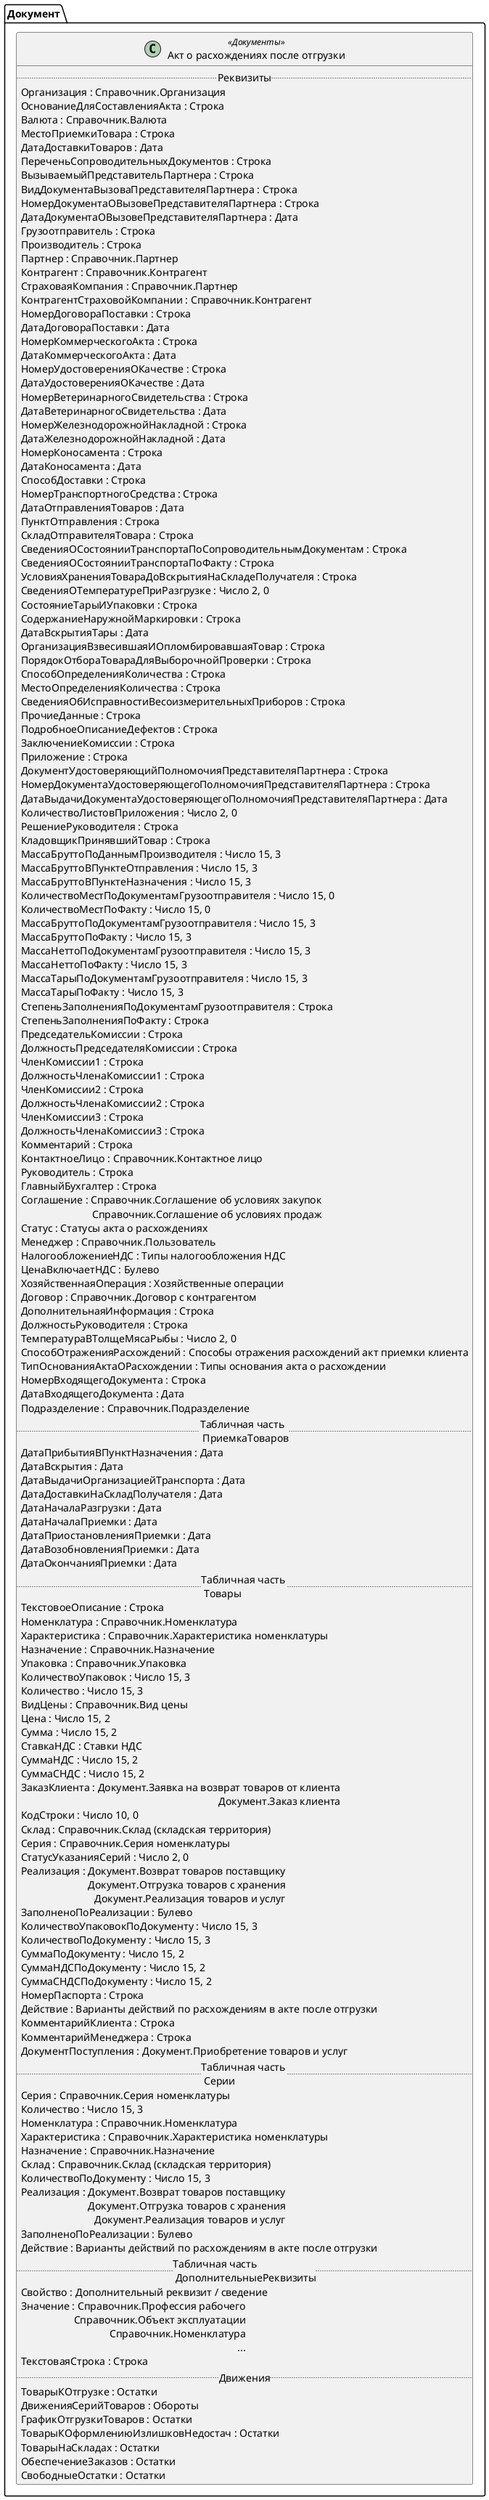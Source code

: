 ﻿@startuml АктОРасхожденияхПослеОтгрузки
'!include templates.wsd
'..\include templates.wsd
class Документ.АктОРасхожденияхПослеОтгрузки as "Акт о расхождениях после отгрузки" <<Документы>>
{
..Реквизиты..
Организация : Справочник.Организация
ОснованиеДляСоставленияАкта : Строка
Валюта : Справочник.Валюта
МестоПриемкиТовара : Строка
ДатаДоставкиТоваров : Дата
ПереченьСопроводительныхДокументов : Строка
ВызываемыйПредставительПартнера : Строка
ВидДокументаВызоваПредставителяПартнера : Строка
НомерДокументаОВызовеПредставителяПартнера : Строка
ДатаДокументаОВызовеПредставителяПартнера : Дата
Грузоотправитель : Строка
Производитель : Строка
Партнер : Справочник.Партнер
Контрагент : Справочник.Контрагент
СтраховаяКомпания : Справочник.Партнер
КонтрагентСтраховойКомпании : Справочник.Контрагент
НомерДоговораПоставки : Строка
ДатаДоговораПоставки : Дата
НомерКоммерческогоАкта : Строка
ДатаКоммерческогоАкта : Дата
НомерУдостоверенияОКачестве : Строка
ДатаУдостоверенияОКачестве : Дата
НомерВетеринарногоСвидетельства : Строка
ДатаВетеринарногоСвидетельства : Дата
НомерЖелезнодорожнойНакладной : Строка
ДатаЖелезнодорожнойНакладной : Дата
НомерКоносамента : Строка
ДатаКоносамента : Дата
СпособДоставки : Строка
НомерТранспортногоСредства : Строка
ДатаОтправленияТоваров : Дата
ПунктОтправления : Строка
СкладОтправителяТовара : Строка
СведенияОСостоянииТранспортаПоСопроводительнымДокументам : Строка
СведенияОСостоянииТранспортаПоФакту : Строка
УсловияХраненияТовараДоВскрытияНаСкладеПолучателя : Строка
СведенияОТемпературеПриРазгрузке : Число 2, 0
СостояниеТарыИУпаковки : Строка
СодержаниеНаружнойМаркировки : Строка
ДатаВскрытияТары : Дата
ОрганизацияВзвесившаяИОпломбировавшаяТовар : Строка
ПорядокОтбораТовараДляВыборочнойПроверки : Строка
СпособОпределенияКоличества : Строка
МестоОпределенияКоличества : Строка
СведенияОбИсправностиВесоизмерительныхПриборов : Строка
ПрочиеДанные : Строка
ПодробноеОписаниеДефектов : Строка
ЗаключениеКомиссии : Строка
Приложение : Строка
ДокументУдостоверяющийПолномочияПредставителяПартнера : Строка
НомерДокументаУдостоверяющегоПолномочияПредставителяПартнера : Строка
ДатаВыдачиДокументаУдостоверяющегоПолномочияПредставителяПартнера : Дата
КоличествоЛистовПриложения : Число 2, 0
РешениеРуководителя : Строка
КладовщикПринявшийТовар : Строка
МассаБруттоПоДаннымПроизводителя : Число 15, 3
МассаБруттоВПунктеОтправления : Число 15, 3
МассаБруттоВПунктеНазначения : Число 15, 3
КоличествоМестПоДокументамГрузоотправителя : Число 15, 0
КоличествоМестПоФакту : Число 15, 0
МассаБруттоПоДокументамГрузоотправителя : Число 15, 3
МассаБруттоПоФакту : Число 15, 3
МассаНеттоПоДокументамГрузоотправителя : Число 15, 3
МассаНеттоПоФакту : Число 15, 3
МассаТарыПоДокументамГрузоотправителя : Число 15, 3
МассаТарыПоФакту : Число 15, 3
СтепеньЗаполненияПоДокументамГрузоотправителя : Строка
СтепеньЗаполненияПоФакту : Строка
ПредседательКомиссии : Строка
ДолжностьПредседателяКомиссии : Строка
ЧленКомиссии1 : Строка
ДолжностьЧленаКомиссии1 : Строка
ЧленКомиссии2 : Строка
ДолжностьЧленаКомиссии2 : Строка
ЧленКомиссии3 : Строка
ДолжностьЧленаКомиссии3 : Строка
Комментарий : Строка
КонтактноеЛицо : Справочник.Контактное лицо
Руководитель : Строка
ГлавныйБухгалтер : Строка
Соглашение : Справочник.Соглашение об условиях закупок\rСправочник.Соглашение об условиях продаж
Статус : Статусы акта о расхождениях
Менеджер : Справочник.Пользователь
НалогообложениеНДС : Типы налогообложения НДС
ЦенаВключаетНДС : Булево
ХозяйственнаяОперация : Хозяйственные операции
Договор : Справочник.Договор с контрагентом
ДополнительнаяИнформация : Строка
ДолжностьРуководителя : Строка
ТемператураВТолщеМясаРыбы : Число 2, 0
СпособОтраженияРасхождений : Способы отражения расхождений акт приемки клиента
ТипОснованияАктаОРасхождении : Типы основания акта о расхождении
НомерВходящегоДокумента : Строка
ДатаВходящегоДокумента : Дата
Подразделение : Справочник.Подразделение
..Табличная часть \n ПриемкаТоваров..
ДатаПрибытияВПунктНазначения : Дата
ДатаВскрытия : Дата
ДатаВыдачиОрганизациейТранспорта : Дата
ДатаДоставкиНаСкладПолучателя : Дата
ДатаНачалаРазгрузки : Дата
ДатаНачалаПриемки : Дата
ДатаПриостановленияПриемки : Дата
ДатаВозобновленияПриемки : Дата
ДатаОкончанияПриемки : Дата
..Табличная часть \n Товары..
ТекстовоеОписание : Строка
Номенклатура : Справочник.Номенклатура
Характеристика : Справочник.Характеристика номенклатуры
Назначение : Справочник.Назначение
Упаковка : Справочник.Упаковка
КоличествоУпаковок : Число 15, 3
Количество : Число 15, 3
ВидЦены : Справочник.Вид цены
Цена : Число 15, 2
Сумма : Число 15, 2
СтавкаНДС : Ставки НДС
СуммаНДС : Число 15, 2
СуммаСНДС : Число 15, 2
ЗаказКлиента : Документ.Заявка на возврат товаров от клиента\rДокумент.Заказ клиента
КодСтроки : Число 10, 0
Склад : Справочник.Склад (складская территория)
Серия : Справочник.Серия номенклатуры
СтатусУказанияСерий : Число 2, 0
Реализация : Документ.Возврат товаров поставщику\rДокумент.Отгрузка товаров с хранения\rДокумент.Реализация товаров и услуг
ЗаполненоПоРеализации : Булево
КоличествоУпаковокПоДокументу : Число 15, 3
КоличествоПоДокументу : Число 15, 3
СуммаПоДокументу : Число 15, 2
СуммаНДСПоДокументу : Число 15, 2
СуммаСНДСПоДокументу : Число 15, 2
НомерПаспорта : Строка
Действие : Варианты действий по расхождениям в акте после отгрузки
КомментарийКлиента : Строка
КомментарийМенеджера : Строка
ДокументПоступления : Документ.Приобретение товаров и услуг
..Табличная часть \n Серии..
Серия : Справочник.Серия номенклатуры
Количество : Число 15, 3
Номенклатура : Справочник.Номенклатура
Характеристика : Справочник.Характеристика номенклатуры
Назначение : Справочник.Назначение
Склад : Справочник.Склад (складская территория)
КоличествоПоДокументу : Число 15, 3
Реализация : Документ.Возврат товаров поставщику\rДокумент.Отгрузка товаров с хранения\rДокумент.Реализация товаров и услуг
ЗаполненоПоРеализации : Булево
Действие : Варианты действий по расхождениям в акте после отгрузки
..Табличная часть \n ДополнительныеРеквизиты..
Свойство : Дополнительный реквизит / сведение
Значение : Справочник.Профессия рабочего\rСправочник.Объект эксплуатации\rСправочник.Номенклатура\r...
ТекстоваяСтрока : Строка
..Движения..
ТоварыКОтгрузке : Остатки
ДвиженияСерийТоваров : Обороты
ГрафикОтгрузкиТоваров : Остатки
ТоварыКОформлениюИзлишковНедостач : Остатки
ТоварыНаСкладах : Остатки
ОбеспечениеЗаказов : Остатки
СвободныеОстатки : Остатки
}
@enduml

